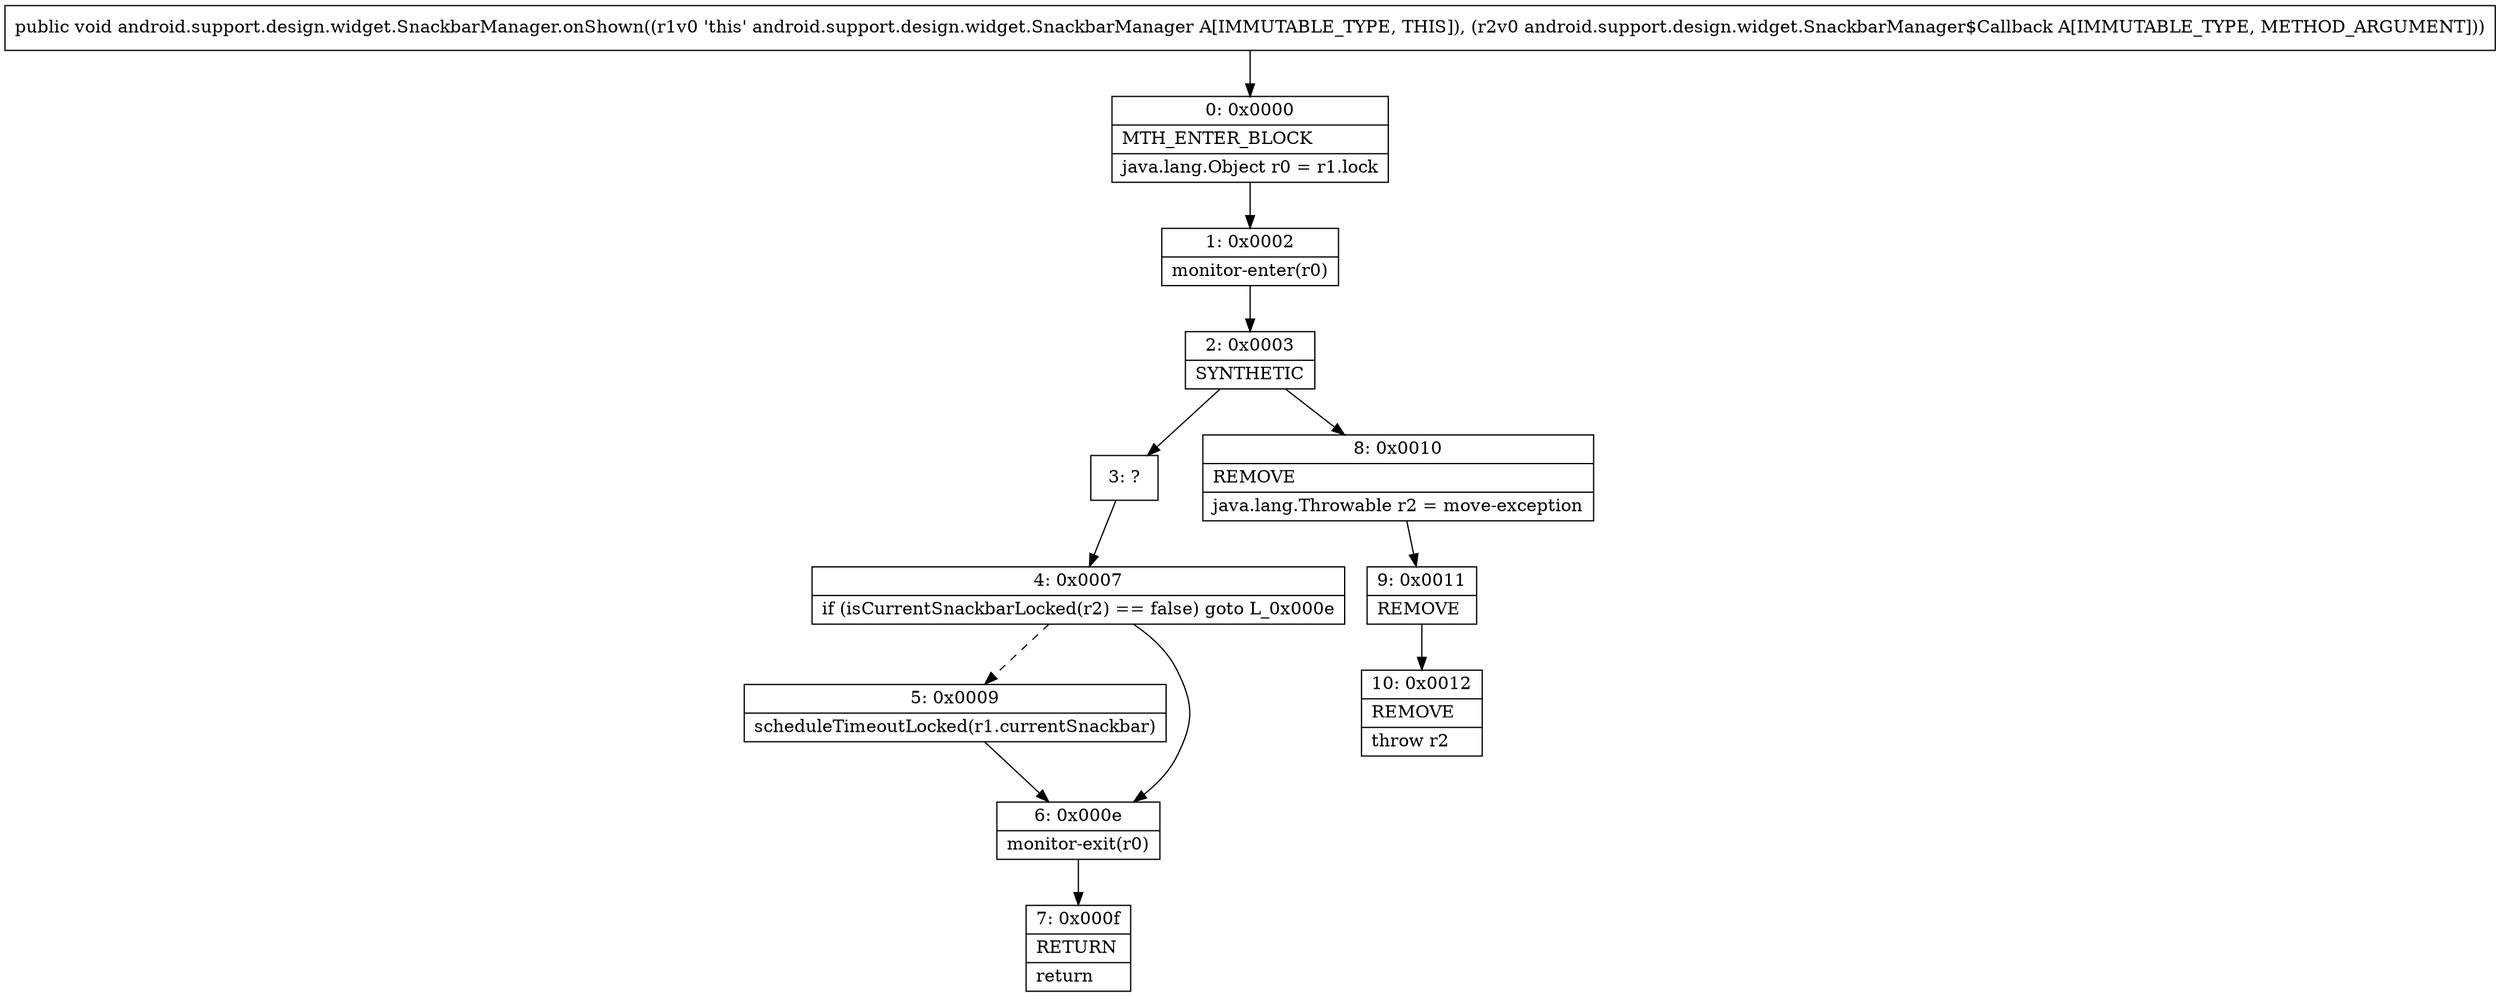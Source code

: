 digraph "CFG forandroid.support.design.widget.SnackbarManager.onShown(Landroid\/support\/design\/widget\/SnackbarManager$Callback;)V" {
Node_0 [shape=record,label="{0\:\ 0x0000|MTH_ENTER_BLOCK\l|java.lang.Object r0 = r1.lock\l}"];
Node_1 [shape=record,label="{1\:\ 0x0002|monitor\-enter(r0)\l}"];
Node_2 [shape=record,label="{2\:\ 0x0003|SYNTHETIC\l}"];
Node_3 [shape=record,label="{3\:\ ?}"];
Node_4 [shape=record,label="{4\:\ 0x0007|if (isCurrentSnackbarLocked(r2) == false) goto L_0x000e\l}"];
Node_5 [shape=record,label="{5\:\ 0x0009|scheduleTimeoutLocked(r1.currentSnackbar)\l}"];
Node_6 [shape=record,label="{6\:\ 0x000e|monitor\-exit(r0)\l}"];
Node_7 [shape=record,label="{7\:\ 0x000f|RETURN\l|return\l}"];
Node_8 [shape=record,label="{8\:\ 0x0010|REMOVE\l|java.lang.Throwable r2 = move\-exception\l}"];
Node_9 [shape=record,label="{9\:\ 0x0011|REMOVE\l}"];
Node_10 [shape=record,label="{10\:\ 0x0012|REMOVE\l|throw r2\l}"];
MethodNode[shape=record,label="{public void android.support.design.widget.SnackbarManager.onShown((r1v0 'this' android.support.design.widget.SnackbarManager A[IMMUTABLE_TYPE, THIS]), (r2v0 android.support.design.widget.SnackbarManager$Callback A[IMMUTABLE_TYPE, METHOD_ARGUMENT])) }"];
MethodNode -> Node_0;
Node_0 -> Node_1;
Node_1 -> Node_2;
Node_2 -> Node_3;
Node_2 -> Node_8;
Node_3 -> Node_4;
Node_4 -> Node_5[style=dashed];
Node_4 -> Node_6;
Node_5 -> Node_6;
Node_6 -> Node_7;
Node_8 -> Node_9;
Node_9 -> Node_10;
}

